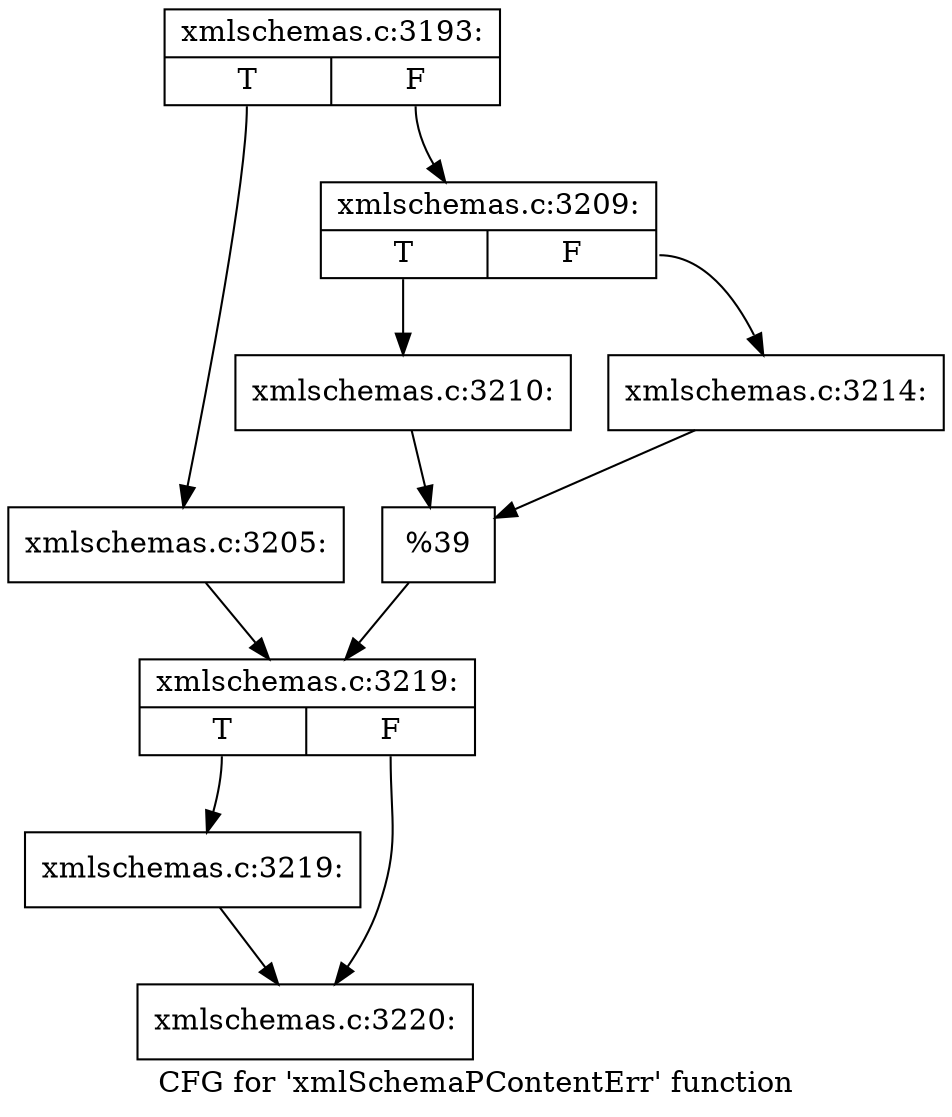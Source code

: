 digraph "CFG for 'xmlSchemaPContentErr' function" {
	label="CFG for 'xmlSchemaPContentErr' function";

	Node0x4d713e0 [shape=record,label="{xmlschemas.c:3193:|{<s0>T|<s1>F}}"];
	Node0x4d713e0:s0 -> Node0x5003fc0;
	Node0x4d713e0:s1 -> Node0x5004060;
	Node0x5003fc0 [shape=record,label="{xmlschemas.c:3205:}"];
	Node0x5003fc0 -> Node0x5004010;
	Node0x5004060 [shape=record,label="{xmlschemas.c:3209:|{<s0>T|<s1>F}}"];
	Node0x5004060:s0 -> Node0x50049e0;
	Node0x5004060:s1 -> Node0x5004a80;
	Node0x50049e0 [shape=record,label="{xmlschemas.c:3210:}"];
	Node0x50049e0 -> Node0x5004a30;
	Node0x5004a80 [shape=record,label="{xmlschemas.c:3214:}"];
	Node0x5004a80 -> Node0x5004a30;
	Node0x5004a30 [shape=record,label="{%39}"];
	Node0x5004a30 -> Node0x5004010;
	Node0x5004010 [shape=record,label="{xmlschemas.c:3219:|{<s0>T|<s1>F}}"];
	Node0x5004010:s0 -> Node0x5005e20;
	Node0x5004010:s1 -> Node0x5005e70;
	Node0x5005e20 [shape=record,label="{xmlschemas.c:3219:}"];
	Node0x5005e20 -> Node0x5005e70;
	Node0x5005e70 [shape=record,label="{xmlschemas.c:3220:}"];
}
